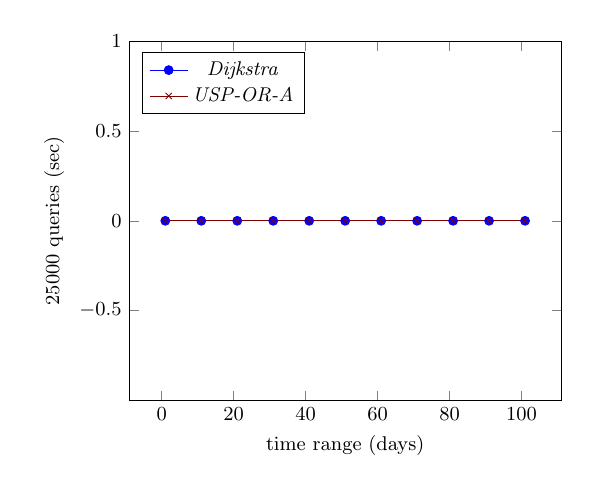 \tikzstyle{textstyle}=[font=\fontsize{9}{9}\selectfont]
\begin{tikzpicture}[textstyle, scale=0.8]
    \begin{axis}[
        xlabel={time range (days)},
        ylabel={$25000$ queries (sec)},
		legend pos=north west
        ]
        
    \addplot[smooth,mark=*,color=blue] plot coordinates {
		(1,0)
		(11,0)
		(21,0)
		(31,0)
		(41,0)
		(51,0)
		(61,0)
		(71,0)
		(81,0)
		(91,0)
		(101,0)
    };
    \addlegendentry{\textit{Dijkstra}}
    
    \addplot[smooth,mark=x,color=black!50!red] plot coordinates {
		(1,0)
		(11,0)
		(21,0)
		(31,0)
		(41,0)
		(51,0)
		(61,0)
		(71,0)
		(81,0)
		(91,0)
		(101,0)
    };
    \addlegendentry{\textit{USP-OR-A}}
    
    \end{axis}
\end{tikzpicture}
